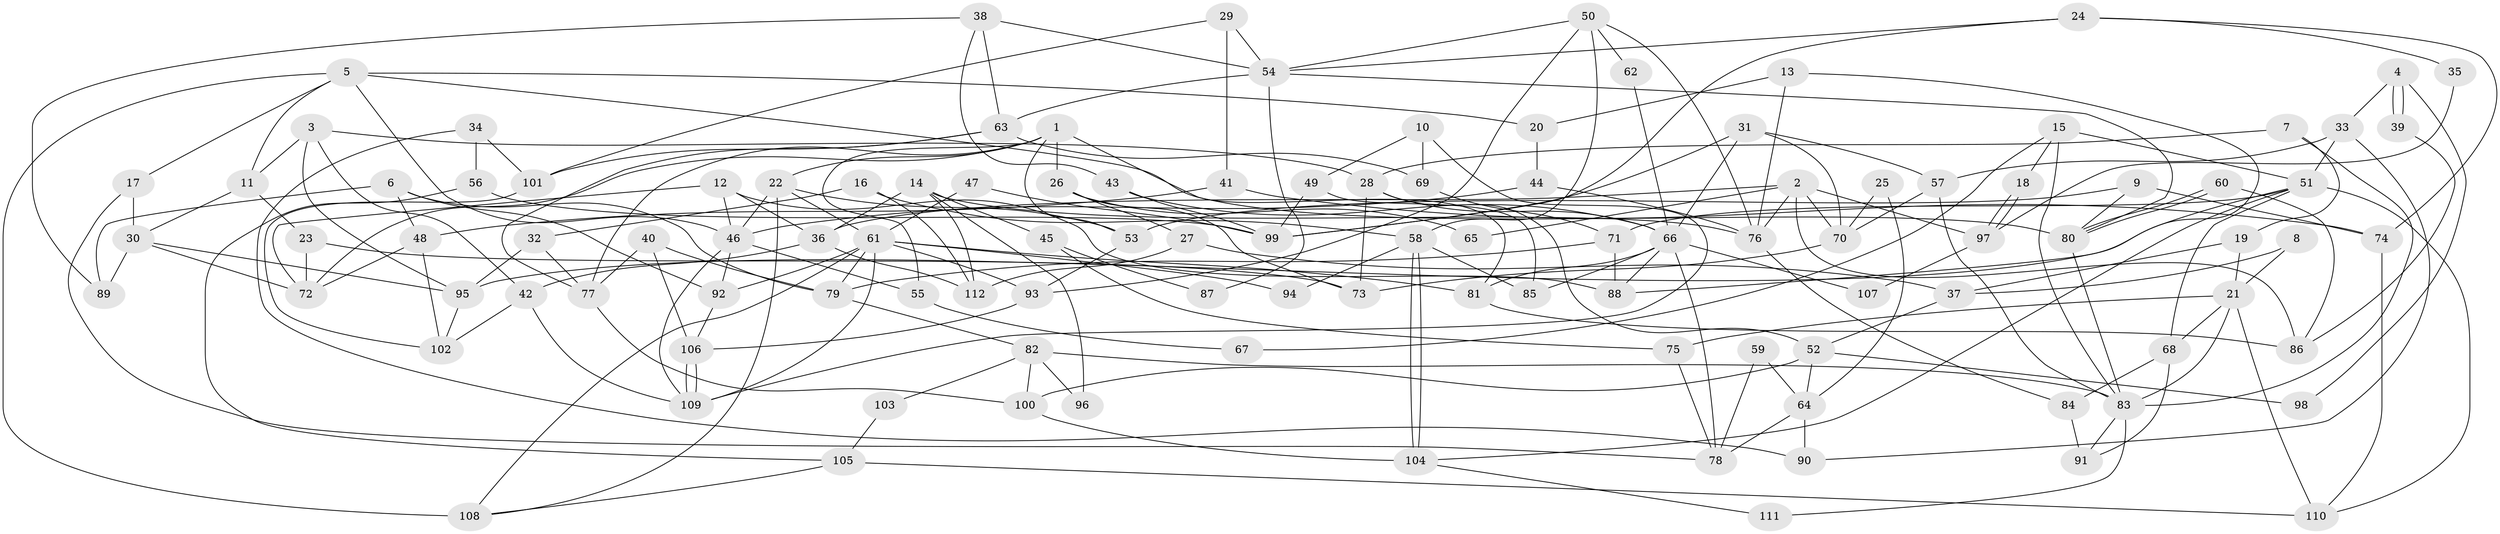 // coarse degree distribution, {10: 0.02666666666666667, 6: 0.05333333333333334, 4: 0.26666666666666666, 9: 0.05333333333333334, 7: 0.09333333333333334, 8: 0.013333333333333334, 3: 0.18666666666666668, 5: 0.18666666666666668, 2: 0.10666666666666667, 11: 0.013333333333333334}
// Generated by graph-tools (version 1.1) at 2025/52/02/27/25 19:52:05]
// undirected, 112 vertices, 224 edges
graph export_dot {
graph [start="1"]
  node [color=gray90,style=filled];
  1;
  2;
  3;
  4;
  5;
  6;
  7;
  8;
  9;
  10;
  11;
  12;
  13;
  14;
  15;
  16;
  17;
  18;
  19;
  20;
  21;
  22;
  23;
  24;
  25;
  26;
  27;
  28;
  29;
  30;
  31;
  32;
  33;
  34;
  35;
  36;
  37;
  38;
  39;
  40;
  41;
  42;
  43;
  44;
  45;
  46;
  47;
  48;
  49;
  50;
  51;
  52;
  53;
  54;
  55;
  56;
  57;
  58;
  59;
  60;
  61;
  62;
  63;
  64;
  65;
  66;
  67;
  68;
  69;
  70;
  71;
  72;
  73;
  74;
  75;
  76;
  77;
  78;
  79;
  80;
  81;
  82;
  83;
  84;
  85;
  86;
  87;
  88;
  89;
  90;
  91;
  92;
  93;
  94;
  95;
  96;
  97;
  98;
  99;
  100;
  101;
  102;
  103;
  104;
  105;
  106;
  107;
  108;
  109;
  110;
  111;
  112;
  1 -- 22;
  1 -- 81;
  1 -- 26;
  1 -- 53;
  1 -- 55;
  1 -- 72;
  1 -- 77;
  2 -- 76;
  2 -- 70;
  2 -- 36;
  2 -- 65;
  2 -- 86;
  2 -- 97;
  3 -- 42;
  3 -- 95;
  3 -- 11;
  3 -- 28;
  4 -- 39;
  4 -- 39;
  4 -- 33;
  4 -- 98;
  5 -- 11;
  5 -- 46;
  5 -- 17;
  5 -- 20;
  5 -- 80;
  5 -- 108;
  6 -- 92;
  6 -- 48;
  6 -- 79;
  6 -- 89;
  7 -- 83;
  7 -- 19;
  7 -- 28;
  8 -- 21;
  8 -- 37;
  9 -- 80;
  9 -- 53;
  9 -- 74;
  10 -- 69;
  10 -- 109;
  10 -- 49;
  11 -- 23;
  11 -- 30;
  12 -- 46;
  12 -- 36;
  12 -- 72;
  12 -- 88;
  13 -- 76;
  13 -- 88;
  13 -- 20;
  14 -- 76;
  14 -- 36;
  14 -- 45;
  14 -- 96;
  14 -- 112;
  15 -- 83;
  15 -- 51;
  15 -- 18;
  15 -- 67;
  16 -- 58;
  16 -- 112;
  16 -- 32;
  17 -- 30;
  17 -- 78;
  18 -- 97;
  18 -- 97;
  19 -- 21;
  19 -- 37;
  20 -- 44;
  21 -- 83;
  21 -- 68;
  21 -- 75;
  21 -- 110;
  22 -- 53;
  22 -- 108;
  22 -- 46;
  22 -- 61;
  23 -- 73;
  23 -- 72;
  24 -- 99;
  24 -- 54;
  24 -- 35;
  24 -- 74;
  25 -- 64;
  25 -- 70;
  26 -- 73;
  26 -- 27;
  26 -- 65;
  27 -- 112;
  27 -- 37;
  28 -- 52;
  28 -- 66;
  28 -- 73;
  29 -- 101;
  29 -- 54;
  29 -- 41;
  30 -- 72;
  30 -- 89;
  30 -- 95;
  31 -- 66;
  31 -- 99;
  31 -- 57;
  31 -- 70;
  32 -- 77;
  32 -- 95;
  33 -- 57;
  33 -- 51;
  33 -- 90;
  34 -- 90;
  34 -- 56;
  34 -- 101;
  35 -- 97;
  36 -- 42;
  36 -- 112;
  37 -- 52;
  38 -- 89;
  38 -- 54;
  38 -- 43;
  38 -- 63;
  39 -- 86;
  40 -- 77;
  40 -- 106;
  40 -- 79;
  41 -- 74;
  41 -- 48;
  42 -- 102;
  42 -- 109;
  43 -- 66;
  43 -- 99;
  44 -- 46;
  44 -- 76;
  45 -- 75;
  45 -- 87;
  46 -- 109;
  46 -- 55;
  46 -- 92;
  47 -- 99;
  47 -- 61;
  48 -- 72;
  48 -- 102;
  49 -- 85;
  49 -- 99;
  50 -- 93;
  50 -- 54;
  50 -- 58;
  50 -- 62;
  50 -- 76;
  51 -- 110;
  51 -- 95;
  51 -- 68;
  51 -- 71;
  51 -- 104;
  52 -- 100;
  52 -- 64;
  52 -- 98;
  53 -- 93;
  54 -- 63;
  54 -- 80;
  54 -- 87;
  55 -- 67;
  56 -- 105;
  56 -- 99;
  57 -- 83;
  57 -- 70;
  58 -- 104;
  58 -- 104;
  58 -- 85;
  58 -- 94;
  59 -- 64;
  59 -- 78;
  60 -- 80;
  60 -- 80;
  60 -- 86;
  61 -- 79;
  61 -- 81;
  61 -- 92;
  61 -- 93;
  61 -- 94;
  61 -- 108;
  61 -- 109;
  62 -- 66;
  63 -- 101;
  63 -- 69;
  63 -- 77;
  64 -- 78;
  64 -- 90;
  66 -- 88;
  66 -- 78;
  66 -- 81;
  66 -- 85;
  66 -- 107;
  68 -- 91;
  68 -- 84;
  69 -- 71;
  70 -- 73;
  71 -- 79;
  71 -- 88;
  74 -- 110;
  75 -- 78;
  76 -- 84;
  77 -- 100;
  79 -- 82;
  80 -- 83;
  81 -- 86;
  82 -- 100;
  82 -- 83;
  82 -- 96;
  82 -- 103;
  83 -- 91;
  83 -- 111;
  84 -- 91;
  92 -- 106;
  93 -- 106;
  95 -- 102;
  97 -- 107;
  100 -- 104;
  101 -- 102;
  103 -- 105;
  104 -- 111;
  105 -- 110;
  105 -- 108;
  106 -- 109;
  106 -- 109;
}
